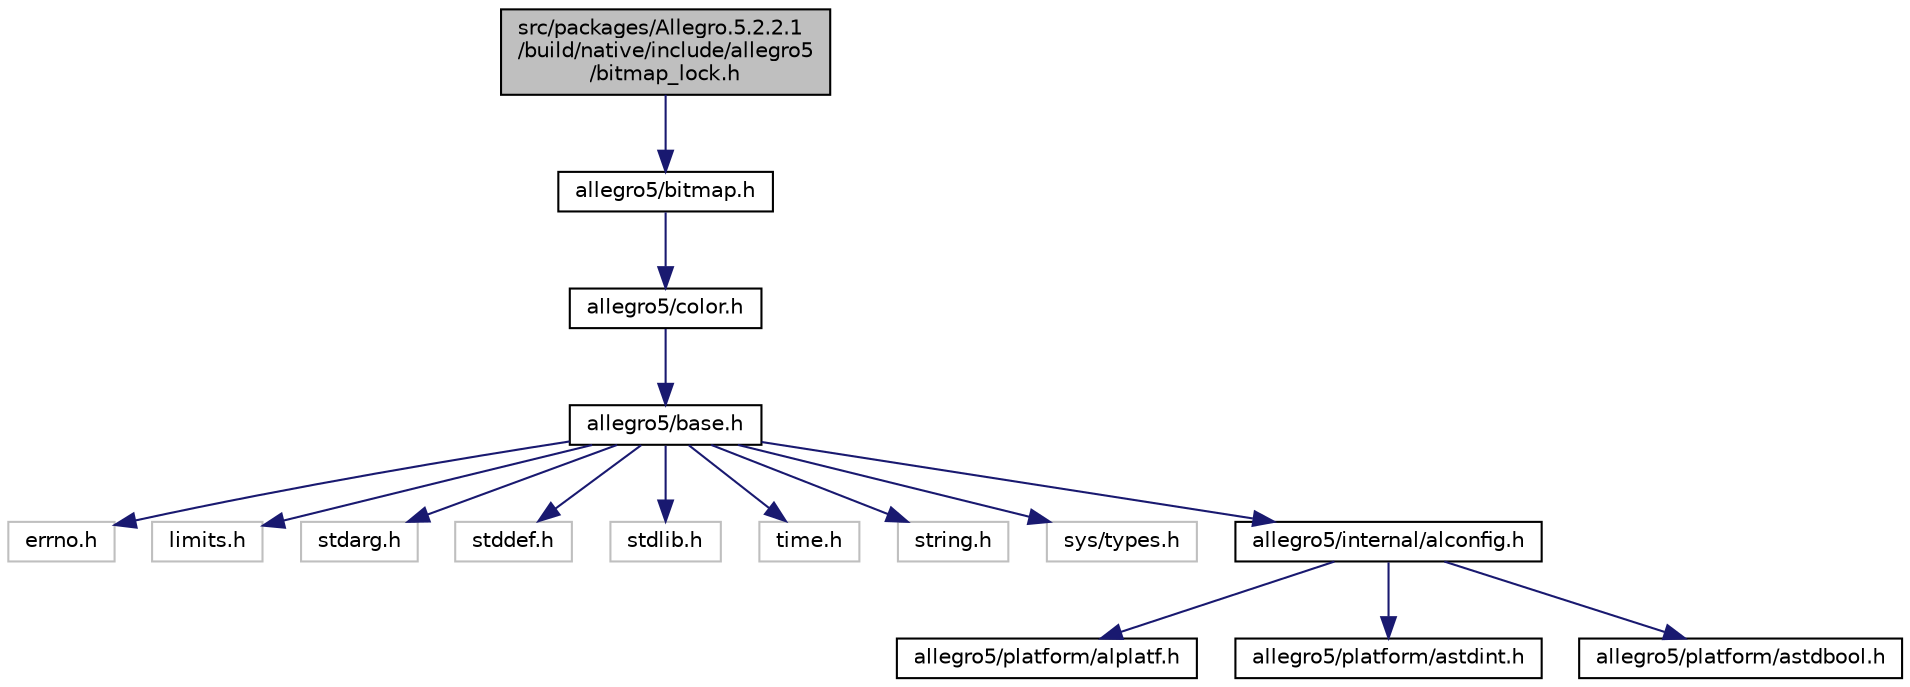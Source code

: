digraph "src/packages/Allegro.5.2.2.1/build/native/include/allegro5/bitmap_lock.h"
{
  edge [fontname="Helvetica",fontsize="10",labelfontname="Helvetica",labelfontsize="10"];
  node [fontname="Helvetica",fontsize="10",shape=record];
  Node0 [label="src/packages/Allegro.5.2.2.1\l/build/native/include/allegro5\l/bitmap_lock.h",height=0.2,width=0.4,color="black", fillcolor="grey75", style="filled", fontcolor="black"];
  Node0 -> Node1 [color="midnightblue",fontsize="10",style="solid"];
  Node1 [label="allegro5/bitmap.h",height=0.2,width=0.4,color="black", fillcolor="white", style="filled",URL="$bitmap_8h.html"];
  Node1 -> Node2 [color="midnightblue",fontsize="10",style="solid"];
  Node2 [label="allegro5/color.h",height=0.2,width=0.4,color="black", fillcolor="white", style="filled",URL="$color_8h.html"];
  Node2 -> Node3 [color="midnightblue",fontsize="10",style="solid"];
  Node3 [label="allegro5/base.h",height=0.2,width=0.4,color="black", fillcolor="white", style="filled",URL="$base_8h.html"];
  Node3 -> Node4 [color="midnightblue",fontsize="10",style="solid"];
  Node4 [label="errno.h",height=0.2,width=0.4,color="grey75", fillcolor="white", style="filled"];
  Node3 -> Node5 [color="midnightblue",fontsize="10",style="solid"];
  Node5 [label="limits.h",height=0.2,width=0.4,color="grey75", fillcolor="white", style="filled"];
  Node3 -> Node6 [color="midnightblue",fontsize="10",style="solid"];
  Node6 [label="stdarg.h",height=0.2,width=0.4,color="grey75", fillcolor="white", style="filled"];
  Node3 -> Node7 [color="midnightblue",fontsize="10",style="solid"];
  Node7 [label="stddef.h",height=0.2,width=0.4,color="grey75", fillcolor="white", style="filled"];
  Node3 -> Node8 [color="midnightblue",fontsize="10",style="solid"];
  Node8 [label="stdlib.h",height=0.2,width=0.4,color="grey75", fillcolor="white", style="filled"];
  Node3 -> Node9 [color="midnightblue",fontsize="10",style="solid"];
  Node9 [label="time.h",height=0.2,width=0.4,color="grey75", fillcolor="white", style="filled"];
  Node3 -> Node10 [color="midnightblue",fontsize="10",style="solid"];
  Node10 [label="string.h",height=0.2,width=0.4,color="grey75", fillcolor="white", style="filled"];
  Node3 -> Node11 [color="midnightblue",fontsize="10",style="solid"];
  Node11 [label="sys/types.h",height=0.2,width=0.4,color="grey75", fillcolor="white", style="filled"];
  Node3 -> Node12 [color="midnightblue",fontsize="10",style="solid"];
  Node12 [label="allegro5/internal/alconfig.h",height=0.2,width=0.4,color="black", fillcolor="white", style="filled",URL="$alconfig_8h.html"];
  Node12 -> Node13 [color="midnightblue",fontsize="10",style="solid"];
  Node13 [label="allegro5/platform/alplatf.h",height=0.2,width=0.4,color="black", fillcolor="white", style="filled",URL="$alplatf_8h.html"];
  Node12 -> Node14 [color="midnightblue",fontsize="10",style="solid"];
  Node14 [label="allegro5/platform/astdint.h",height=0.2,width=0.4,color="black", fillcolor="white", style="filled",URL="$astdint_8h.html"];
  Node12 -> Node15 [color="midnightblue",fontsize="10",style="solid"];
  Node15 [label="allegro5/platform/astdbool.h",height=0.2,width=0.4,color="black", fillcolor="white", style="filled",URL="$astdbool_8h.html"];
}
